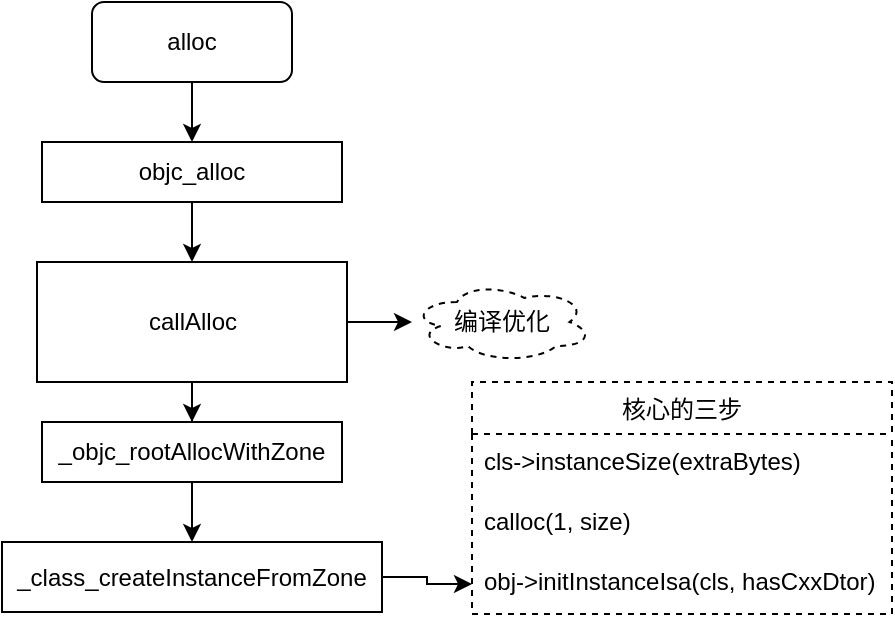<mxfile version="16.1.2" type="device"><diagram id="oHwqiRoaBLZMwmz81FFZ" name="第 1 页"><mxGraphModel dx="2023" dy="1384" grid="1" gridSize="10" guides="1" tooltips="1" connect="1" arrows="1" fold="1" page="0" pageScale="1" pageWidth="1169" pageHeight="1654" math="0" shadow="0"><root><mxCell id="0"/><mxCell id="1" parent="0"/><mxCell id="g1gpvByjG_CD4LrBf_gc-7" value="" style="edgeStyle=orthogonalEdgeStyle;rounded=0;orthogonalLoop=1;jettySize=auto;html=1;" edge="1" parent="1" source="g1gpvByjG_CD4LrBf_gc-1" target="g1gpvByjG_CD4LrBf_gc-6"><mxGeometry relative="1" as="geometry"/></mxCell><mxCell id="g1gpvByjG_CD4LrBf_gc-1" value="alloc" style="rounded=1;whiteSpace=wrap;html=1;" vertex="1" parent="1"><mxGeometry x="-770" y="-450" width="100" height="40" as="geometry"/></mxCell><mxCell id="g1gpvByjG_CD4LrBf_gc-9" value="" style="edgeStyle=orthogonalEdgeStyle;rounded=0;orthogonalLoop=1;jettySize=auto;html=1;" edge="1" parent="1" source="g1gpvByjG_CD4LrBf_gc-6" target="g1gpvByjG_CD4LrBf_gc-8"><mxGeometry relative="1" as="geometry"/></mxCell><mxCell id="g1gpvByjG_CD4LrBf_gc-6" value="objc_alloc" style="whiteSpace=wrap;html=1;" vertex="1" parent="1"><mxGeometry x="-795" y="-380" width="150" height="30" as="geometry"/></mxCell><mxCell id="g1gpvByjG_CD4LrBf_gc-13" value="" style="edgeStyle=orthogonalEdgeStyle;rounded=0;orthogonalLoop=1;jettySize=auto;html=1;" edge="1" parent="1" source="g1gpvByjG_CD4LrBf_gc-8" target="g1gpvByjG_CD4LrBf_gc-12"><mxGeometry relative="1" as="geometry"/></mxCell><mxCell id="g1gpvByjG_CD4LrBf_gc-15" value="" style="rounded=0;orthogonalLoop=1;jettySize=auto;html=1;edgeStyle=orthogonalEdgeStyle;" edge="1" parent="1" source="g1gpvByjG_CD4LrBf_gc-8" target="g1gpvByjG_CD4LrBf_gc-14"><mxGeometry relative="1" as="geometry"/></mxCell><mxCell id="g1gpvByjG_CD4LrBf_gc-8" value="callAlloc" style="whiteSpace=wrap;html=1;" vertex="1" parent="1"><mxGeometry x="-797.5" y="-320" width="155" height="60" as="geometry"/></mxCell><mxCell id="g1gpvByjG_CD4LrBf_gc-17" value="" style="edgeStyle=none;rounded=0;orthogonalLoop=1;jettySize=auto;html=1;" edge="1" parent="1" source="g1gpvByjG_CD4LrBf_gc-12" target="g1gpvByjG_CD4LrBf_gc-16"><mxGeometry relative="1" as="geometry"/></mxCell><mxCell id="g1gpvByjG_CD4LrBf_gc-12" value="_objc_rootAllocWithZone" style="whiteSpace=wrap;html=1;" vertex="1" parent="1"><mxGeometry x="-795" y="-240" width="150" height="30" as="geometry"/></mxCell><mxCell id="g1gpvByjG_CD4LrBf_gc-14" value="编译优化" style="ellipse;shape=cloud;whiteSpace=wrap;html=1;noLabel=0;dashed=1;strokeWidth=1;" vertex="1" parent="1"><mxGeometry x="-610" y="-310" width="90" height="40" as="geometry"/></mxCell><mxCell id="g1gpvByjG_CD4LrBf_gc-22" value="" style="edgeStyle=orthogonalEdgeStyle;rounded=0;orthogonalLoop=1;jettySize=auto;html=1;" edge="1" parent="1" source="g1gpvByjG_CD4LrBf_gc-16" target="g1gpvByjG_CD4LrBf_gc-21"><mxGeometry relative="1" as="geometry"/></mxCell><mxCell id="g1gpvByjG_CD4LrBf_gc-16" value="_class_createInstanceFromZone" style="whiteSpace=wrap;html=1;" vertex="1" parent="1"><mxGeometry x="-815" y="-180" width="190" height="35" as="geometry"/></mxCell><mxCell id="g1gpvByjG_CD4LrBf_gc-18" value="核心的三步" style="swimlane;fontStyle=0;childLayout=stackLayout;horizontal=1;startSize=26;fillColor=none;horizontalStack=0;resizeParent=1;resizeParentMax=0;resizeLast=0;collapsible=1;marginBottom=0;dashed=1;strokeWidth=1;" vertex="1" parent="1"><mxGeometry x="-580" y="-260" width="210" height="116" as="geometry"><mxRectangle x="-590" y="-175.5" width="90" height="26" as="alternateBounds"/></mxGeometry></mxCell><mxCell id="g1gpvByjG_CD4LrBf_gc-19" value="cls-&gt;instanceSize(extraBytes)" style="text;strokeColor=none;fillColor=none;align=left;verticalAlign=top;spacingLeft=4;spacingRight=4;overflow=hidden;rotatable=0;points=[[0,0.5],[1,0.5]];portConstraint=eastwest;dashed=1;" vertex="1" parent="g1gpvByjG_CD4LrBf_gc-18"><mxGeometry y="26" width="210" height="30" as="geometry"/></mxCell><mxCell id="g1gpvByjG_CD4LrBf_gc-20" value="calloc(1, size)" style="text;strokeColor=none;fillColor=none;align=left;verticalAlign=top;spacingLeft=4;spacingRight=4;overflow=hidden;rotatable=0;points=[[0,0.5],[1,0.5]];portConstraint=eastwest;dashed=1;labelBorderColor=none;labelBackgroundColor=none;" vertex="1" parent="g1gpvByjG_CD4LrBf_gc-18"><mxGeometry y="56" width="210" height="30" as="geometry"/></mxCell><mxCell id="g1gpvByjG_CD4LrBf_gc-21" value="obj-&gt;initInstanceIsa(cls, hasCxxDtor)" style="text;strokeColor=none;fillColor=none;align=left;verticalAlign=top;spacingLeft=4;spacingRight=4;overflow=hidden;rotatable=0;points=[[0,0.5],[1,0.5]];portConstraint=eastwest;dashed=1;" vertex="1" parent="g1gpvByjG_CD4LrBf_gc-18"><mxGeometry y="86" width="210" height="30" as="geometry"/></mxCell></root></mxGraphModel></diagram></mxfile>